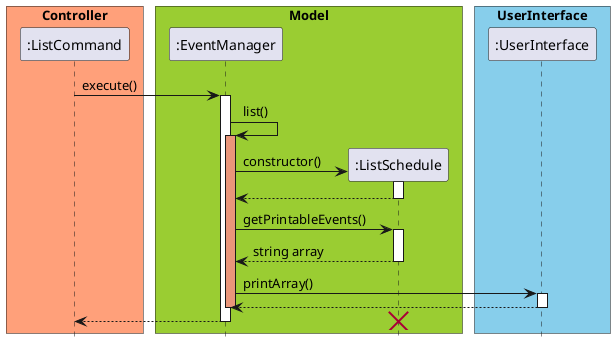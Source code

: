 @startuml

skinparam ParticipantPadding 10
skinparam BoxPadding 5
hide footbox

box "Controller" #LightSalmon
participant ":ListCommand"
end box

box "Model" #YellowGreen
participant ":EventManager"
participant ":ListSchedule"
end box

box "UserInterface" #skyblue
participant ":UserInterface"
end box

":ListCommand" -> ":EventManager" : execute()
activate ":EventManager"
":EventManager" -> ":EventManager" : list()
activate ":EventManager" #DarkSalmon
":EventManager" -> ":ListSchedule" ** : constructor()
activate ":ListSchedule"
":ListSchedule" --> ":EventManager"
deactivate ":ListSchedule"
":EventManager" -> ":ListSchedule" : getPrintableEvents()
activate ":ListSchedule"
":ListSchedule" --> ":EventManager" : string array
deactivate ":ListSchedule"
":EventManager" -> ":UserInterface" : printArray()
activate ":UserInterface"
":UserInterface" --> ":EventManager"
deactivate ":UserInterface"
deactivate ":EventManager"
":EventManager" --> ":ListCommand"
deactivate ":EventManager"
destroy ":ListSchedule"

@enduml